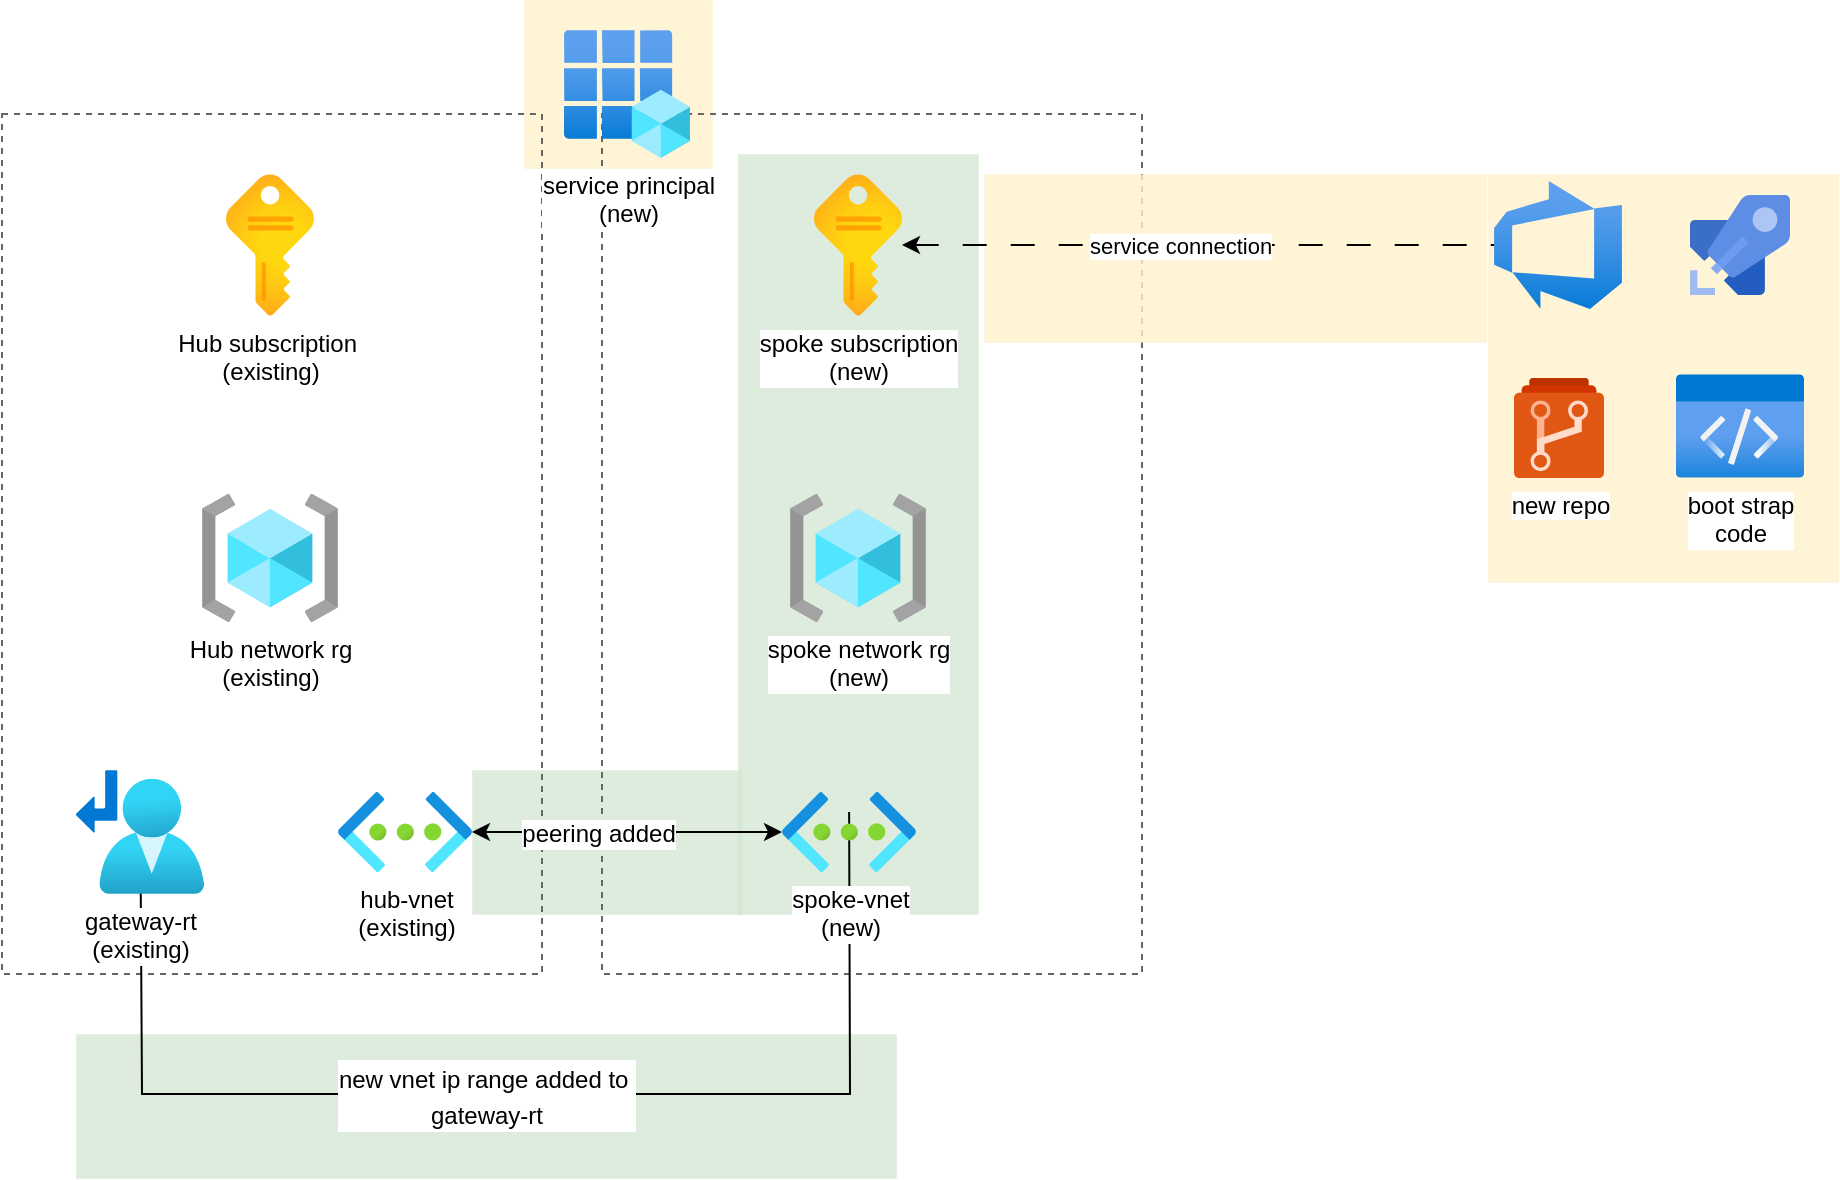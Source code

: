 <mxfile version="22.0.8" type="github">
  <diagram name="Page-1" id="w86fXEYiLEM7NNfeaBq7">
    <mxGraphModel dx="1188" dy="661" grid="0" gridSize="10" guides="1" tooltips="1" connect="1" arrows="1" fold="1" page="0" pageScale="1" pageWidth="827" pageHeight="1169" math="0" shadow="0">
      <root>
        <mxCell id="0" />
        <mxCell id="1" parent="0" />
        <mxCell id="GoMRY4BT1M-htXJN1hl1-12" value="" style="rounded=0;whiteSpace=wrap;html=1;dashed=1;fillColor=#fff2cc;strokeColor=#d6b656;opacity=80;strokeWidth=0;" vertex="1" parent="1">
          <mxGeometry x="793" y="300" width="175" height="204" as="geometry" />
        </mxCell>
        <mxCell id="GoMRY4BT1M-htXJN1hl1-15" value="" style="rounded=0;whiteSpace=wrap;html=1;dashed=1;fillColor=#fff2cc;strokeColor=#d6b656;opacity=80;strokeWidth=0;" vertex="1" parent="1">
          <mxGeometry x="311" y="213" width="94" height="84" as="geometry" />
        </mxCell>
        <mxCell id="GoMRY4BT1M-htXJN1hl1-3" value="" style="rounded=0;whiteSpace=wrap;html=1;dashed=1;fillColor=#d5e8d4;strokeColor=#82b366;opacity=80;strokeWidth=0;" vertex="1" parent="1">
          <mxGeometry x="87" y="730" width="410" height="72" as="geometry" />
        </mxCell>
        <mxCell id="GoMRY4BT1M-htXJN1hl1-1" value="" style="rounded=0;whiteSpace=wrap;html=1;dashed=1;fillColor=#d5e8d4;strokeColor=#82b366;opacity=80;strokeWidth=0;" vertex="1" parent="1">
          <mxGeometry x="285" y="598" width="135" height="72" as="geometry" />
        </mxCell>
        <mxCell id="xhqUebljRvIyVb8sI_vI-15" value="" style="rounded=0;whiteSpace=wrap;html=1;fillColor=none;fontColor=#333333;strokeColor=#666666;dashed=1;" parent="1" vertex="1">
          <mxGeometry x="350" y="270" width="270" height="430" as="geometry" />
        </mxCell>
        <mxCell id="xhqUebljRvIyVb8sI_vI-24" value="" style="rounded=0;whiteSpace=wrap;html=1;dashed=1;fillColor=#d5e8d4;strokeColor=#82b366;opacity=80;strokeWidth=0;" parent="1" vertex="1">
          <mxGeometry x="418" y="290" width="120" height="380" as="geometry" />
        </mxCell>
        <mxCell id="xhqUebljRvIyVb8sI_vI-14" value="" style="rounded=0;whiteSpace=wrap;html=1;fillColor=none;fontColor=#333333;strokeColor=#666666;dashed=1;" parent="1" vertex="1">
          <mxGeometry x="50" y="270" width="270" height="430" as="geometry" />
        </mxCell>
        <mxCell id="xhqUebljRvIyVb8sI_vI-1" value="Hub network rg&lt;br&gt;(existing)" style="aspect=fixed;html=1;points=[];align=center;image;fontSize=12;image=img/lib/azure2/general/Resource_Groups.svg;" parent="1" vertex="1">
          <mxGeometry x="150" y="460" width="68" height="64" as="geometry" />
        </mxCell>
        <mxCell id="xhqUebljRvIyVb8sI_vI-2" value="Hub subscription&amp;nbsp;&lt;br&gt;(existing)" style="aspect=fixed;html=1;points=[];align=center;image;fontSize=12;image=img/lib/azure2/general/Subscriptions.svg;" parent="1" vertex="1">
          <mxGeometry x="162" y="300" width="44" height="71" as="geometry" />
        </mxCell>
        <mxCell id="xhqUebljRvIyVb8sI_vI-18" style="edgeStyle=orthogonalEdgeStyle;rounded=0;orthogonalLoop=1;jettySize=auto;html=1;startArrow=classic;startFill=1;" parent="1" edge="1">
          <mxGeometry relative="1" as="geometry">
            <mxPoint x="285" y="629" as="sourcePoint" />
            <mxPoint x="440" y="629" as="targetPoint" />
          </mxGeometry>
        </mxCell>
        <mxCell id="xhqUebljRvIyVb8sI_vI-22" value="peering added" style="edgeLabel;html=1;align=center;verticalAlign=middle;resizable=0;points=[];fontSize=12;" parent="xhqUebljRvIyVb8sI_vI-18" vertex="1" connectable="0">
          <mxGeometry x="-0.187" y="-1" relative="1" as="geometry">
            <mxPoint as="offset" />
          </mxGeometry>
        </mxCell>
        <mxCell id="xhqUebljRvIyVb8sI_vI-4" value="hub-vnet&lt;br&gt;(existing)" style="aspect=fixed;html=1;points=[];align=center;image;fontSize=12;image=img/lib/azure2/networking/Virtual_Networks.svg;" parent="1" vertex="1">
          <mxGeometry x="218" y="609" width="67" height="40" as="geometry" />
        </mxCell>
        <mxCell id="xhqUebljRvIyVb8sI_vI-6" value="spoke network rg&lt;br&gt;(new)" style="aspect=fixed;html=1;points=[];align=center;image;fontSize=12;image=img/lib/azure2/general/Resource_Groups.svg;" parent="1" vertex="1">
          <mxGeometry x="444" y="460" width="68" height="64" as="geometry" />
        </mxCell>
        <mxCell id="xhqUebljRvIyVb8sI_vI-7" value="spoke subscription&lt;br&gt;(new)" style="aspect=fixed;html=1;points=[];align=center;image;fontSize=12;image=img/lib/azure2/general/Subscriptions.svg;" parent="1" vertex="1">
          <mxGeometry x="456" y="300" width="44" height="71" as="geometry" />
        </mxCell>
        <mxCell id="xhqUebljRvIyVb8sI_vI-20" value="" style="endArrow=none;html=1;strokeWidth=1;rounded=0;" parent="1" edge="1">
          <mxGeometry width="50" height="50" relative="1" as="geometry">
            <mxPoint x="473.562" y="619" as="sourcePoint" />
            <mxPoint x="119.193" y="630" as="targetPoint" />
            <Array as="points">
              <mxPoint x="474" y="760" />
              <mxPoint x="120" y="760" />
            </Array>
          </mxGeometry>
        </mxCell>
        <mxCell id="xhqUebljRvIyVb8sI_vI-23" value="&lt;font style=&quot;font-size: 12px;&quot;&gt;new vnet ip range added to&amp;nbsp;&lt;br&gt;gateway-rt&lt;/font&gt;" style="edgeLabel;html=1;align=center;verticalAlign=middle;resizable=0;points=[];fontSize=15;" parent="xhqUebljRvIyVb8sI_vI-20" vertex="1" connectable="0">
          <mxGeometry x="0.075" relative="1" as="geometry">
            <mxPoint x="13" as="offset" />
          </mxGeometry>
        </mxCell>
        <mxCell id="xhqUebljRvIyVb8sI_vI-5" value="gateway-rt&lt;br&gt;(existing)" style="aspect=fixed;html=1;points=[];align=center;image;fontSize=12;image=img/lib/azure2/networking/Route_Tables.svg;" parent="1" vertex="1">
          <mxGeometry x="87" y="598" width="64" height="62" as="geometry" />
        </mxCell>
        <mxCell id="xhqUebljRvIyVb8sI_vI-9" value="spoke-vnet&lt;br&gt;(new)" style="aspect=fixed;html=1;points=[];align=center;image;fontSize=12;image=img/lib/azure2/networking/Virtual_Networks.svg;" parent="1" vertex="1">
          <mxGeometry x="440" y="609" width="67" height="40" as="geometry" />
        </mxCell>
        <mxCell id="GoMRY4BT1M-htXJN1hl1-9" value="" style="image;aspect=fixed;html=1;points=[];align=center;fontSize=12;image=img/lib/azure2/devops/Azure_DevOps.svg;" vertex="1" parent="1">
          <mxGeometry x="796" y="303.5" width="64" height="64" as="geometry" />
        </mxCell>
        <mxCell id="GoMRY4BT1M-htXJN1hl1-10" value="" style="image;sketch=0;aspect=fixed;html=1;points=[];align=center;fontSize=12;image=img/lib/mscae/Azure_Pipelines.svg;" vertex="1" parent="1">
          <mxGeometry x="894" y="310.5" width="50" height="50" as="geometry" />
        </mxCell>
        <mxCell id="GoMRY4BT1M-htXJN1hl1-14" value="service principal&lt;br&gt;(new)" style="image;aspect=fixed;html=1;points=[];align=center;fontSize=12;image=img/lib/azure2/identity/App_Registrations.svg;" vertex="1" parent="1">
          <mxGeometry x="331" y="228" width="63" height="64" as="geometry" />
        </mxCell>
        <mxCell id="GoMRY4BT1M-htXJN1hl1-16" value="new repo" style="image;sketch=0;aspect=fixed;html=1;points=[];align=center;fontSize=12;image=img/lib/mscae/Azure_Repos.svg;" vertex="1" parent="1">
          <mxGeometry x="806" y="402" width="45" height="50" as="geometry" />
        </mxCell>
        <mxCell id="GoMRY4BT1M-htXJN1hl1-17" value="boot strap&lt;br&gt;code" style="image;aspect=fixed;html=1;points=[];align=center;fontSize=12;image=img/lib/azure2/general/Code.svg;" vertex="1" parent="1">
          <mxGeometry x="887" y="400" width="64" height="52" as="geometry" />
        </mxCell>
        <mxCell id="GoMRY4BT1M-htXJN1hl1-18" value="" style="rounded=0;whiteSpace=wrap;html=1;dashed=1;fillColor=#fff2cc;strokeColor=#d6b656;opacity=80;strokeWidth=0;" vertex="1" parent="1">
          <mxGeometry x="541" y="300" width="251" height="84" as="geometry" />
        </mxCell>
        <mxCell id="GoMRY4BT1M-htXJN1hl1-11" style="edgeStyle=orthogonalEdgeStyle;rounded=0;orthogonalLoop=1;jettySize=auto;html=1;startArrow=classic;startFill=1;endArrow=none;endFill=0;dashed=1;dashPattern=12 12;" edge="1" parent="1" source="xhqUebljRvIyVb8sI_vI-7" target="GoMRY4BT1M-htXJN1hl1-9">
          <mxGeometry relative="1" as="geometry" />
        </mxCell>
        <mxCell id="GoMRY4BT1M-htXJN1hl1-13" value="service connection" style="edgeLabel;html=1;align=center;verticalAlign=middle;resizable=0;points=[];" vertex="1" connectable="0" parent="GoMRY4BT1M-htXJN1hl1-11">
          <mxGeometry x="-0.064" relative="1" as="geometry">
            <mxPoint as="offset" />
          </mxGeometry>
        </mxCell>
      </root>
    </mxGraphModel>
  </diagram>
</mxfile>
